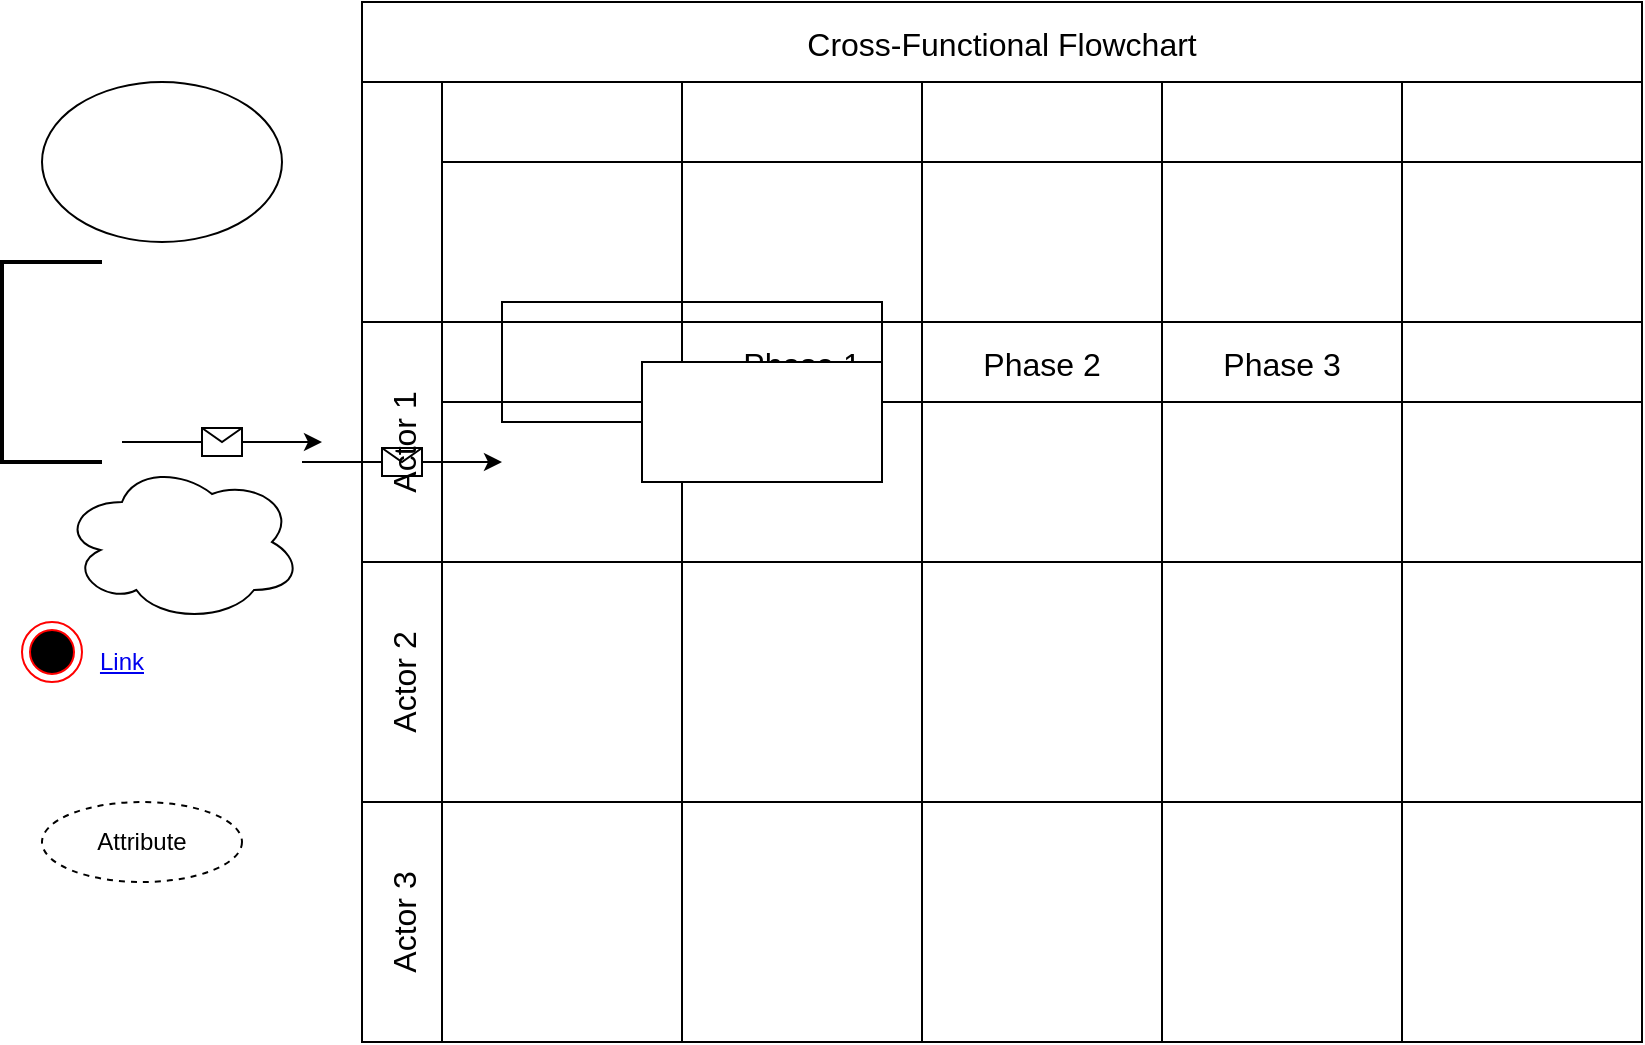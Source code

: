 <mxfile version="24.2.2" type="github">
  <diagram name="第 1 页" id="LVtl1sYV8NXe25tvaCWa">
    <mxGraphModel dx="1042" dy="535" grid="1" gridSize="10" guides="1" tooltips="1" connect="1" arrows="1" fold="1" page="1" pageScale="1" pageWidth="827" pageHeight="1169" math="0" shadow="0">
      <root>
        <mxCell id="0" />
        <mxCell id="1" parent="0" />
        <mxCell id="4UoUi-2SwB3D5WaIHvQn-1" value="" style="rounded=0;whiteSpace=wrap;html=1;" parent="1" vertex="1">
          <mxGeometry x="280" y="230" width="190" height="60" as="geometry" />
        </mxCell>
        <mxCell id="4UoUi-2SwB3D5WaIHvQn-2" value="" style="ellipse;whiteSpace=wrap;html=1;" parent="1" vertex="1">
          <mxGeometry x="50" y="120" width="120" height="80" as="geometry" />
        </mxCell>
        <mxCell id="4UoUi-2SwB3D5WaIHvQn-3" value="" style="endArrow=classic;html=1;rounded=0;" parent="1" edge="1">
          <mxGeometry relative="1" as="geometry">
            <mxPoint x="180" y="310" as="sourcePoint" />
            <mxPoint x="280" y="310" as="targetPoint" />
          </mxGeometry>
        </mxCell>
        <mxCell id="4UoUi-2SwB3D5WaIHvQn-4" value="" style="shape=message;html=1;outlineConnect=0;" parent="4UoUi-2SwB3D5WaIHvQn-3" vertex="1">
          <mxGeometry width="20" height="14" relative="1" as="geometry">
            <mxPoint x="-10" y="-7" as="offset" />
          </mxGeometry>
        </mxCell>
        <mxCell id="4UoUi-2SwB3D5WaIHvQn-5" value="" style="endArrow=classic;html=1;rounded=0;" parent="1" edge="1">
          <mxGeometry relative="1" as="geometry">
            <mxPoint x="90" y="300" as="sourcePoint" />
            <mxPoint x="190" y="300" as="targetPoint" />
          </mxGeometry>
        </mxCell>
        <mxCell id="4UoUi-2SwB3D5WaIHvQn-6" value="" style="shape=message;html=1;outlineConnect=0;" parent="4UoUi-2SwB3D5WaIHvQn-5" vertex="1">
          <mxGeometry width="20" height="14" relative="1" as="geometry">
            <mxPoint x="-10" y="-7" as="offset" />
          </mxGeometry>
        </mxCell>
        <mxCell id="xHPUQUa1AUWxU1oCWVkb-1" value="Cross-Functional Flowchart" style="shape=table;childLayout=tableLayout;startSize=40;collapsible=0;recursiveResize=0;expand=0;fontSize=16;" parent="1" vertex="1">
          <mxGeometry x="210" y="80" width="640" height="520" as="geometry" />
        </mxCell>
        <mxCell id="BtSiUcUEhuTiKiPNBvfG-7" style="shape=tableRow;horizontal=0;swimlaneHead=0;swimlaneBody=0;top=0;left=0;strokeColor=inherit;bottom=0;right=0;dropTarget=0;fontStyle=0;fillColor=none;points=[[0,0.5],[1,0.5]];portConstraint=eastwest;startSize=40;collapsible=0;recursiveResize=0;expand=0;fontSize=16;" vertex="1" parent="xHPUQUa1AUWxU1oCWVkb-1">
          <mxGeometry y="40" width="640" height="120" as="geometry" />
        </mxCell>
        <mxCell id="BtSiUcUEhuTiKiPNBvfG-8" style="swimlane;swimlaneHead=0;swimlaneBody=0;fontStyle=0;strokeColor=inherit;connectable=0;fillColor=none;startSize=40;collapsible=0;recursiveResize=0;expand=0;fontSize=16;" vertex="1" parent="BtSiUcUEhuTiKiPNBvfG-7">
          <mxGeometry x="40" width="120" height="120" as="geometry">
            <mxRectangle width="120" height="120" as="alternateBounds" />
          </mxGeometry>
        </mxCell>
        <mxCell id="BtSiUcUEhuTiKiPNBvfG-9" style="swimlane;swimlaneHead=0;swimlaneBody=0;fontStyle=0;strokeColor=inherit;connectable=0;fillColor=none;startSize=40;collapsible=0;recursiveResize=0;expand=0;fontSize=16;" vertex="1" parent="BtSiUcUEhuTiKiPNBvfG-7">
          <mxGeometry x="160" width="120" height="120" as="geometry">
            <mxRectangle width="120" height="120" as="alternateBounds" />
          </mxGeometry>
        </mxCell>
        <mxCell id="BtSiUcUEhuTiKiPNBvfG-10" style="swimlane;swimlaneHead=0;swimlaneBody=0;fontStyle=0;strokeColor=inherit;connectable=0;fillColor=none;startSize=40;collapsible=0;recursiveResize=0;expand=0;fontSize=16;" vertex="1" parent="BtSiUcUEhuTiKiPNBvfG-7">
          <mxGeometry x="280" width="120" height="120" as="geometry">
            <mxRectangle width="120" height="120" as="alternateBounds" />
          </mxGeometry>
        </mxCell>
        <mxCell id="BtSiUcUEhuTiKiPNBvfG-11" style="swimlane;swimlaneHead=0;swimlaneBody=0;fontStyle=0;strokeColor=inherit;connectable=0;fillColor=none;startSize=40;collapsible=0;recursiveResize=0;expand=0;fontSize=16;" vertex="1" parent="BtSiUcUEhuTiKiPNBvfG-7">
          <mxGeometry x="400" width="120" height="120" as="geometry">
            <mxRectangle width="120" height="120" as="alternateBounds" />
          </mxGeometry>
        </mxCell>
        <mxCell id="BtSiUcUEhuTiKiPNBvfG-12" style="swimlane;swimlaneHead=0;swimlaneBody=0;fontStyle=0;strokeColor=inherit;connectable=0;fillColor=none;startSize=40;collapsible=0;recursiveResize=0;expand=0;fontSize=16;" vertex="1" parent="BtSiUcUEhuTiKiPNBvfG-7">
          <mxGeometry x="520" width="120" height="120" as="geometry">
            <mxRectangle width="120" height="120" as="alternateBounds" />
          </mxGeometry>
        </mxCell>
        <mxCell id="xHPUQUa1AUWxU1oCWVkb-2" value="Actor 1" style="shape=tableRow;horizontal=0;swimlaneHead=0;swimlaneBody=0;top=0;left=0;strokeColor=inherit;bottom=0;right=0;dropTarget=0;fontStyle=0;fillColor=none;points=[[0,0.5],[1,0.5]];portConstraint=eastwest;startSize=40;collapsible=0;recursiveResize=0;expand=0;fontSize=16;" parent="xHPUQUa1AUWxU1oCWVkb-1" vertex="1">
          <mxGeometry y="160" width="640" height="120" as="geometry" />
        </mxCell>
        <mxCell id="BtSiUcUEhuTiKiPNBvfG-1" style="swimlane;swimlaneHead=0;swimlaneBody=0;fontStyle=0;strokeColor=inherit;connectable=0;fillColor=none;startSize=40;collapsible=0;recursiveResize=0;expand=0;fontSize=16;" vertex="1" parent="xHPUQUa1AUWxU1oCWVkb-2">
          <mxGeometry x="40" width="120" height="120" as="geometry">
            <mxRectangle width="120" height="120" as="alternateBounds" />
          </mxGeometry>
        </mxCell>
        <mxCell id="xHPUQUa1AUWxU1oCWVkb-3" value="Phase 1" style="swimlane;swimlaneHead=0;swimlaneBody=0;fontStyle=0;strokeColor=inherit;connectable=0;fillColor=none;startSize=40;collapsible=0;recursiveResize=0;expand=0;fontSize=16;" parent="xHPUQUa1AUWxU1oCWVkb-2" vertex="1">
          <mxGeometry x="160" width="120" height="120" as="geometry">
            <mxRectangle width="120" height="120" as="alternateBounds" />
          </mxGeometry>
        </mxCell>
        <mxCell id="xHPUQUa1AUWxU1oCWVkb-4" value="Phase 2" style="swimlane;swimlaneHead=0;swimlaneBody=0;fontStyle=0;strokeColor=inherit;connectable=0;fillColor=none;startSize=40;collapsible=0;recursiveResize=0;expand=0;fontSize=16;" parent="xHPUQUa1AUWxU1oCWVkb-2" vertex="1">
          <mxGeometry x="280" width="120" height="120" as="geometry">
            <mxRectangle width="120" height="120" as="alternateBounds" />
          </mxGeometry>
        </mxCell>
        <mxCell id="xHPUQUa1AUWxU1oCWVkb-5" value="Phase 3" style="swimlane;swimlaneHead=0;swimlaneBody=0;fontStyle=0;strokeColor=inherit;connectable=0;fillColor=none;startSize=40;collapsible=0;recursiveResize=0;expand=0;fontSize=16;" parent="xHPUQUa1AUWxU1oCWVkb-2" vertex="1">
          <mxGeometry x="400" width="120" height="120" as="geometry">
            <mxRectangle width="120" height="120" as="alternateBounds" />
          </mxGeometry>
        </mxCell>
        <mxCell id="BtSiUcUEhuTiKiPNBvfG-4" style="swimlane;swimlaneHead=0;swimlaneBody=0;fontStyle=0;strokeColor=inherit;connectable=0;fillColor=none;startSize=40;collapsible=0;recursiveResize=0;expand=0;fontSize=16;" vertex="1" parent="xHPUQUa1AUWxU1oCWVkb-2">
          <mxGeometry x="520" width="120" height="120" as="geometry">
            <mxRectangle width="120" height="120" as="alternateBounds" />
          </mxGeometry>
        </mxCell>
        <mxCell id="xHPUQUa1AUWxU1oCWVkb-6" value="Actor 2" style="shape=tableRow;horizontal=0;swimlaneHead=0;swimlaneBody=0;top=0;left=0;strokeColor=inherit;bottom=0;right=0;dropTarget=0;fontStyle=0;fillColor=none;points=[[0,0.5],[1,0.5]];portConstraint=eastwest;startSize=40;collapsible=0;recursiveResize=0;expand=0;fontSize=16;" parent="xHPUQUa1AUWxU1oCWVkb-1" vertex="1">
          <mxGeometry y="280" width="640" height="120" as="geometry" />
        </mxCell>
        <mxCell id="BtSiUcUEhuTiKiPNBvfG-2" style="swimlane;swimlaneHead=0;swimlaneBody=0;fontStyle=0;connectable=0;strokeColor=inherit;fillColor=none;startSize=0;collapsible=0;recursiveResize=0;expand=0;fontSize=16;" vertex="1" parent="xHPUQUa1AUWxU1oCWVkb-6">
          <mxGeometry x="40" width="120" height="120" as="geometry">
            <mxRectangle width="120" height="120" as="alternateBounds" />
          </mxGeometry>
        </mxCell>
        <mxCell id="xHPUQUa1AUWxU1oCWVkb-7" value="" style="swimlane;swimlaneHead=0;swimlaneBody=0;fontStyle=0;connectable=0;strokeColor=inherit;fillColor=none;startSize=0;collapsible=0;recursiveResize=0;expand=0;fontSize=16;" parent="xHPUQUa1AUWxU1oCWVkb-6" vertex="1">
          <mxGeometry x="160" width="120" height="120" as="geometry">
            <mxRectangle width="120" height="120" as="alternateBounds" />
          </mxGeometry>
        </mxCell>
        <mxCell id="xHPUQUa1AUWxU1oCWVkb-8" value="" style="swimlane;swimlaneHead=0;swimlaneBody=0;fontStyle=0;connectable=0;strokeColor=inherit;fillColor=none;startSize=0;collapsible=0;recursiveResize=0;expand=0;fontSize=16;" parent="xHPUQUa1AUWxU1oCWVkb-6" vertex="1">
          <mxGeometry x="280" width="120" height="120" as="geometry">
            <mxRectangle width="120" height="120" as="alternateBounds" />
          </mxGeometry>
        </mxCell>
        <mxCell id="xHPUQUa1AUWxU1oCWVkb-9" value="" style="swimlane;swimlaneHead=0;swimlaneBody=0;fontStyle=0;connectable=0;strokeColor=inherit;fillColor=none;startSize=0;collapsible=0;recursiveResize=0;expand=0;fontSize=16;" parent="xHPUQUa1AUWxU1oCWVkb-6" vertex="1">
          <mxGeometry x="400" width="120" height="120" as="geometry">
            <mxRectangle width="120" height="120" as="alternateBounds" />
          </mxGeometry>
        </mxCell>
        <mxCell id="BtSiUcUEhuTiKiPNBvfG-5" style="swimlane;swimlaneHead=0;swimlaneBody=0;fontStyle=0;connectable=0;strokeColor=inherit;fillColor=none;startSize=0;collapsible=0;recursiveResize=0;expand=0;fontSize=16;" vertex="1" parent="xHPUQUa1AUWxU1oCWVkb-6">
          <mxGeometry x="520" width="120" height="120" as="geometry">
            <mxRectangle width="120" height="120" as="alternateBounds" />
          </mxGeometry>
        </mxCell>
        <mxCell id="xHPUQUa1AUWxU1oCWVkb-10" value="Actor 3" style="shape=tableRow;horizontal=0;swimlaneHead=0;swimlaneBody=0;top=0;left=0;strokeColor=inherit;bottom=0;right=0;dropTarget=0;fontStyle=0;fillColor=none;points=[[0,0.5],[1,0.5]];portConstraint=eastwest;startSize=40;collapsible=0;recursiveResize=0;expand=0;fontSize=16;" parent="xHPUQUa1AUWxU1oCWVkb-1" vertex="1">
          <mxGeometry y="400" width="640" height="120" as="geometry" />
        </mxCell>
        <mxCell id="BtSiUcUEhuTiKiPNBvfG-3" style="swimlane;swimlaneHead=0;swimlaneBody=0;fontStyle=0;connectable=0;strokeColor=inherit;fillColor=none;startSize=0;collapsible=0;recursiveResize=0;expand=0;fontSize=16;" vertex="1" parent="xHPUQUa1AUWxU1oCWVkb-10">
          <mxGeometry x="40" width="120" height="120" as="geometry">
            <mxRectangle width="120" height="120" as="alternateBounds" />
          </mxGeometry>
        </mxCell>
        <mxCell id="xHPUQUa1AUWxU1oCWVkb-11" value="" style="swimlane;swimlaneHead=0;swimlaneBody=0;fontStyle=0;connectable=0;strokeColor=inherit;fillColor=none;startSize=0;collapsible=0;recursiveResize=0;expand=0;fontSize=16;" parent="xHPUQUa1AUWxU1oCWVkb-10" vertex="1">
          <mxGeometry x="160" width="120" height="120" as="geometry">
            <mxRectangle width="120" height="120" as="alternateBounds" />
          </mxGeometry>
        </mxCell>
        <mxCell id="xHPUQUa1AUWxU1oCWVkb-12" value="" style="swimlane;swimlaneHead=0;swimlaneBody=0;fontStyle=0;connectable=0;strokeColor=inherit;fillColor=none;startSize=0;collapsible=0;recursiveResize=0;expand=0;fontSize=16;" parent="xHPUQUa1AUWxU1oCWVkb-10" vertex="1">
          <mxGeometry x="280" width="120" height="120" as="geometry">
            <mxRectangle width="120" height="120" as="alternateBounds" />
          </mxGeometry>
        </mxCell>
        <mxCell id="xHPUQUa1AUWxU1oCWVkb-13" value="" style="swimlane;swimlaneHead=0;swimlaneBody=0;fontStyle=0;connectable=0;strokeColor=inherit;fillColor=none;startSize=0;collapsible=0;recursiveResize=0;expand=0;fontSize=16;" parent="xHPUQUa1AUWxU1oCWVkb-10" vertex="1">
          <mxGeometry x="400" width="120" height="120" as="geometry">
            <mxRectangle width="120" height="120" as="alternateBounds" />
          </mxGeometry>
        </mxCell>
        <mxCell id="BtSiUcUEhuTiKiPNBvfG-6" style="swimlane;swimlaneHead=0;swimlaneBody=0;fontStyle=0;connectable=0;strokeColor=inherit;fillColor=none;startSize=0;collapsible=0;recursiveResize=0;expand=0;fontSize=16;" vertex="1" parent="xHPUQUa1AUWxU1oCWVkb-10">
          <mxGeometry x="520" width="120" height="120" as="geometry">
            <mxRectangle width="120" height="120" as="alternateBounds" />
          </mxGeometry>
        </mxCell>
        <UserObject label="Link" link="https://www.draw.io" id="xHPUQUa1AUWxU1oCWVkb-14">
          <mxCell style="text;html=1;strokeColor=none;fillColor=none;whiteSpace=wrap;align=center;verticalAlign=middle;fontColor=#0000EE;fontStyle=4;" parent="1" vertex="1">
            <mxGeometry x="380" y="260" width="60" height="40" as="geometry" />
          </mxCell>
        </UserObject>
        <mxCell id="xHPUQUa1AUWxU1oCWVkb-15" value="" style="ellipse;html=1;shape=endState;fillColor=#000000;strokeColor=#ff0000;" parent="1" vertex="1">
          <mxGeometry x="40" y="390" width="30" height="30" as="geometry" />
        </mxCell>
        <mxCell id="BtSiUcUEhuTiKiPNBvfG-13" value="" style="whiteSpace=wrap;html=1;" vertex="1" parent="1">
          <mxGeometry x="350" y="260" width="120" height="60" as="geometry" />
        </mxCell>
        <mxCell id="BtSiUcUEhuTiKiPNBvfG-14" value="" style="ellipse;shape=cloud;whiteSpace=wrap;html=1;" vertex="1" parent="1">
          <mxGeometry x="60" y="310" width="120" height="80" as="geometry" />
        </mxCell>
        <mxCell id="BtSiUcUEhuTiKiPNBvfG-15" value="" style="strokeWidth=2;html=1;shape=mxgraph.flowchart.annotation_1;align=left;pointerEvents=1;" vertex="1" parent="1">
          <mxGeometry x="30" y="210" width="50" height="100" as="geometry" />
        </mxCell>
        <mxCell id="BtSiUcUEhuTiKiPNBvfG-16" value="Attribute" style="ellipse;whiteSpace=wrap;html=1;align=center;dashed=1;" vertex="1" parent="1">
          <mxGeometry x="50" y="480" width="100" height="40" as="geometry" />
        </mxCell>
        <UserObject label="Link" id="BtSiUcUEhuTiKiPNBvfG-17">
          <mxCell style="text;html=1;strokeColor=none;fillColor=none;whiteSpace=wrap;align=center;verticalAlign=middle;fontColor=#0000EE;fontStyle=4;" vertex="1" parent="1">
            <mxGeometry x="60" y="390" width="60" height="40" as="geometry" />
          </mxCell>
        </UserObject>
      </root>
    </mxGraphModel>
  </diagram>
</mxfile>
